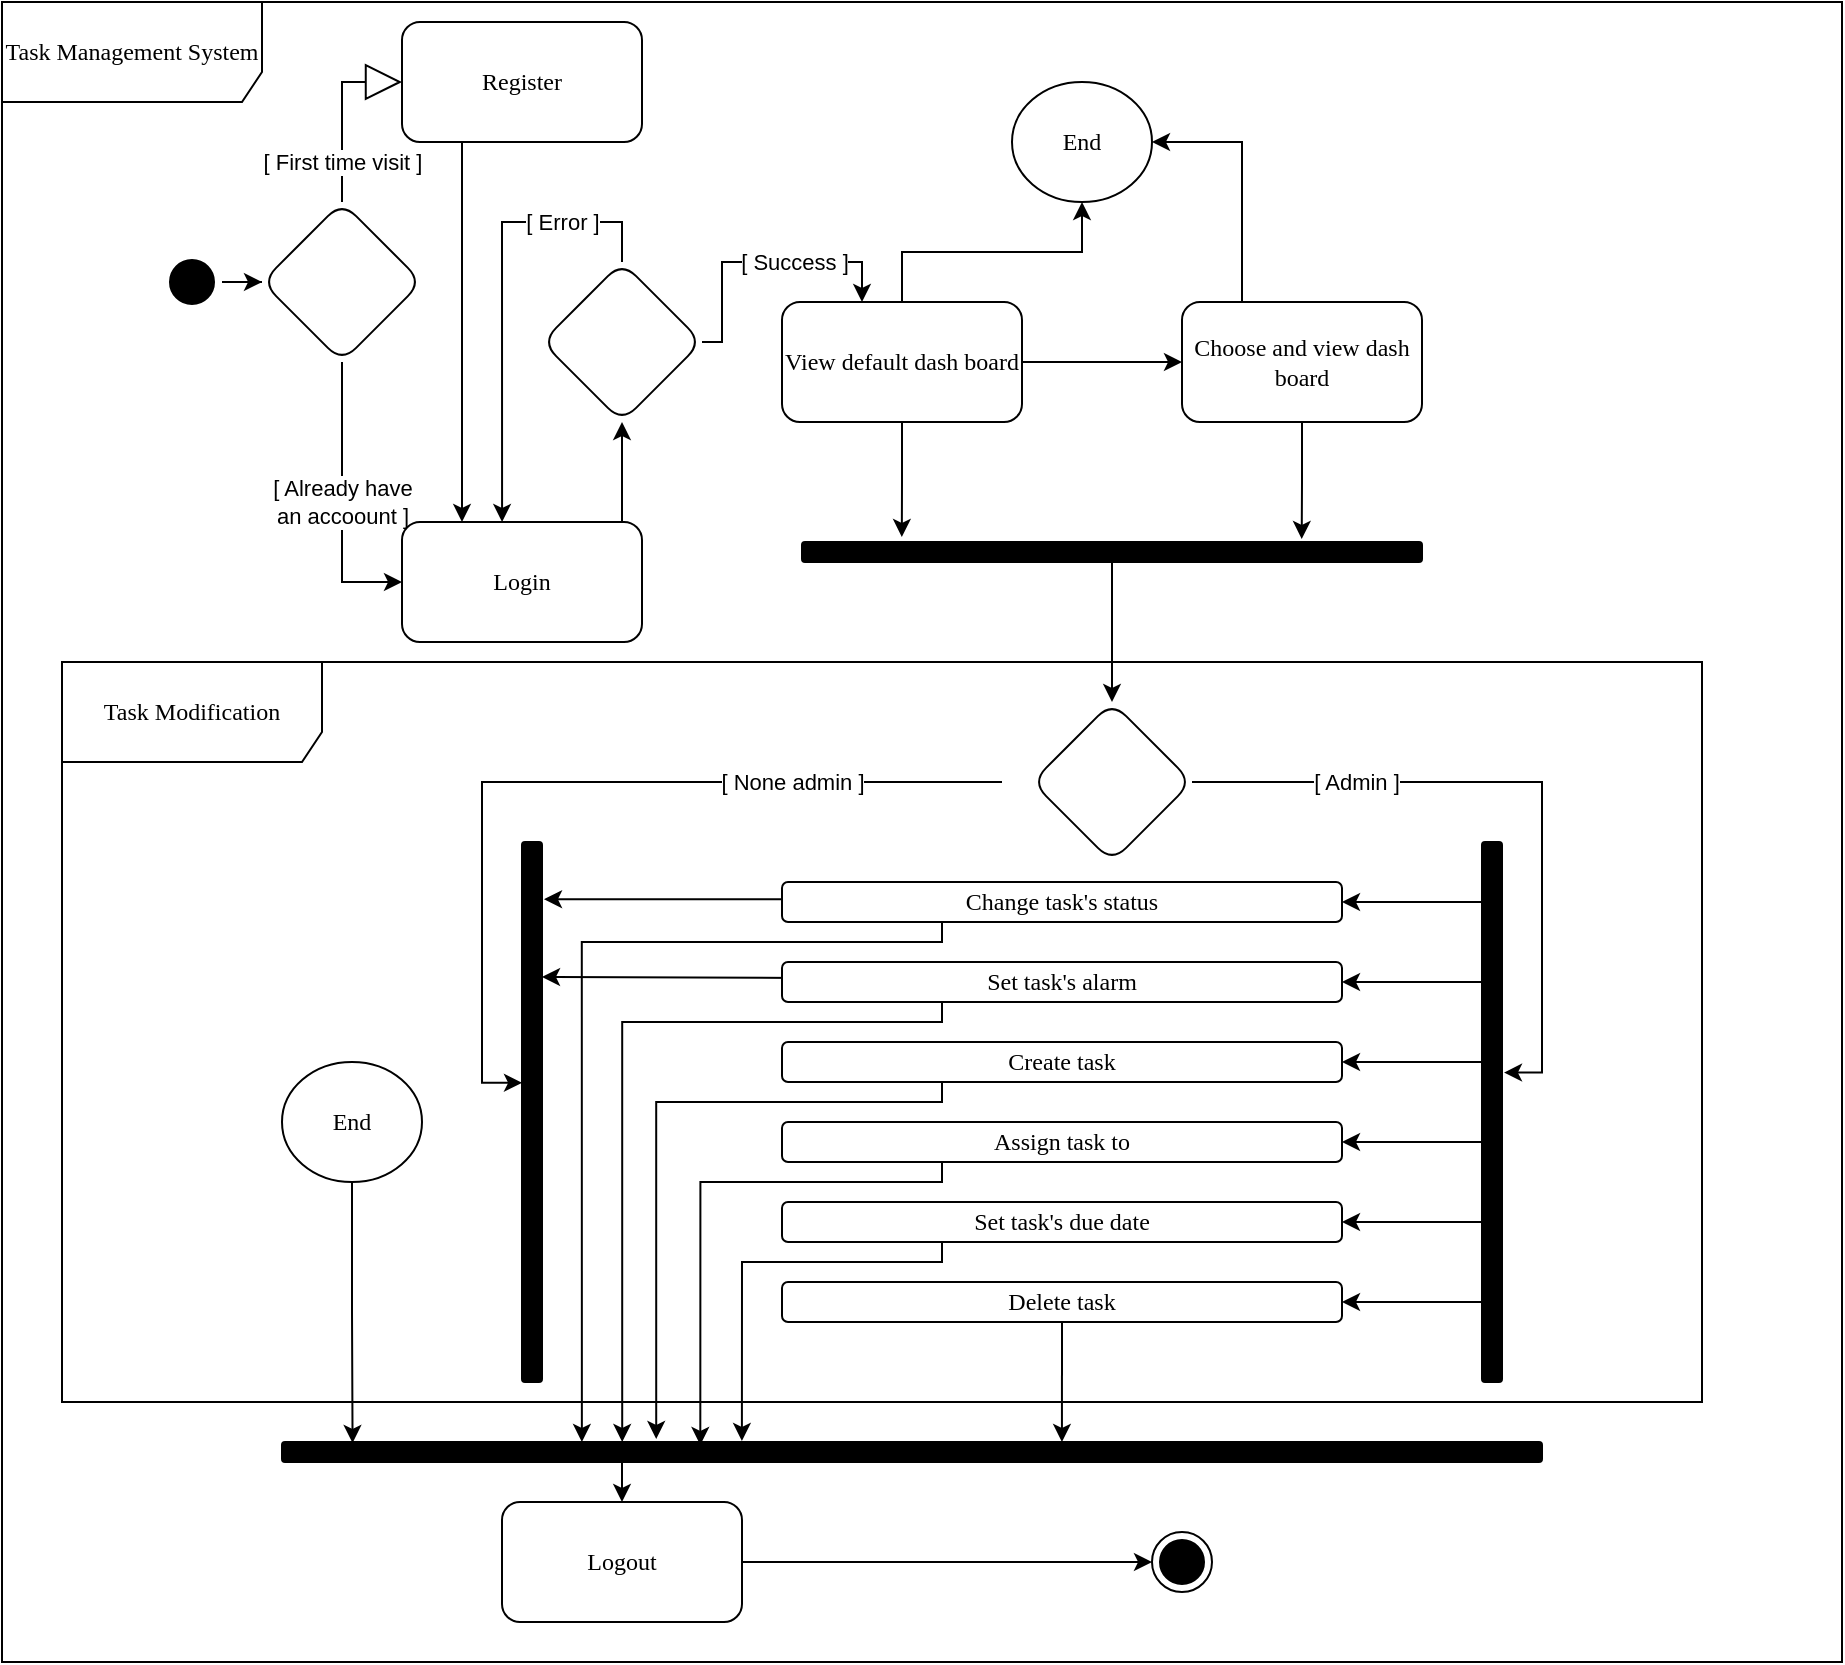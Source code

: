 <mxfile version="20.4.2" type="device"><diagram name="Page-1" id="58cdce13-f638-feb5-8d6f-7d28b1aa9fa0"><mxGraphModel dx="1248" dy="838" grid="1" gridSize="10" guides="1" tooltips="1" connect="1" arrows="1" fold="1" page="1" pageScale="1" pageWidth="1100" pageHeight="850" background="none" math="0" shadow="0"><root><mxCell id="0"/><mxCell id="1" parent="0"/><mxCell id="2a3bc250acf0617d-8" value="Task Management System" style="shape=umlFrame;whiteSpace=wrap;html=1;rounded=1;shadow=0;comic=0;labelBackgroundColor=none;strokeWidth=1;fontFamily=Verdana;fontSize=12;align=center;width=130;height=50;" parent="1" vertex="1"><mxGeometry x="10" y="10" width="920" height="830" as="geometry"/></mxCell><mxCell id="2AW8WpcrXvLGTjlGE179-4" value="" style="edgeStyle=orthogonalEdgeStyle;rounded=0;orthogonalLoop=1;jettySize=auto;html=1;strokeColor=#000000;" edge="1" parent="1" source="382b91b5511bd0f7-1" target="2AW8WpcrXvLGTjlGE179-3"><mxGeometry relative="1" as="geometry"/></mxCell><mxCell id="382b91b5511bd0f7-1" value="" style="ellipse;html=1;shape=startState;fillColor=#000000;strokeColor=#000000;rounded=1;shadow=0;comic=0;labelBackgroundColor=none;fontFamily=Verdana;fontSize=12;fontColor=#000000;align=center;direction=south;" parent="1" vertex="1"><mxGeometry x="90" y="135" width="30" height="30" as="geometry"/></mxCell><mxCell id="2AW8WpcrXvLGTjlGE179-14" value="[ Already have&lt;br&gt;an accoount ]" style="edgeStyle=orthogonalEdgeStyle;rounded=0;orthogonalLoop=1;jettySize=auto;html=1;strokeColor=#000000;" edge="1" parent="1" source="2AW8WpcrXvLGTjlGE179-3" target="2AW8WpcrXvLGTjlGE179-13"><mxGeometry relative="1" as="geometry"><Array as="points"><mxPoint x="180" y="300"/></Array></mxGeometry></mxCell><mxCell id="2AW8WpcrXvLGTjlGE179-3" value="" style="rhombus;whiteSpace=wrap;html=1;fontFamily=Verdana;fillColor=#FFFFFF;strokeColor=#000000;fontColor=#000000;rounded=1;shadow=0;comic=0;labelBackgroundColor=none;" vertex="1" parent="1"><mxGeometry x="140" y="110" width="80" height="80" as="geometry"/></mxCell><mxCell id="2AW8WpcrXvLGTjlGE179-15" style="edgeStyle=orthogonalEdgeStyle;rounded=0;orthogonalLoop=1;jettySize=auto;html=1;exitX=0.25;exitY=1;exitDx=0;exitDy=0;entryX=0.25;entryY=0;entryDx=0;entryDy=0;strokeColor=#000000;" edge="1" parent="1" source="2AW8WpcrXvLGTjlGE179-5" target="2AW8WpcrXvLGTjlGE179-13"><mxGeometry relative="1" as="geometry"/></mxCell><mxCell id="2AW8WpcrXvLGTjlGE179-5" value="Register" style="whiteSpace=wrap;html=1;fontFamily=Verdana;fillColor=#FFFFFF;strokeColor=#000000;fontColor=#000000;rounded=1;shadow=0;comic=0;labelBackgroundColor=none;" vertex="1" parent="1"><mxGeometry x="210" y="20" width="120" height="60" as="geometry"/></mxCell><mxCell id="2AW8WpcrXvLGTjlGE179-11" value="[ First time visit ]" style="endArrow=block;endSize=16;endFill=0;html=1;rounded=0;exitX=0.5;exitY=0;exitDx=0;exitDy=0;entryX=0;entryY=0.5;entryDx=0;entryDy=0;strokeColor=#000000;" edge="1" parent="1"><mxGeometry x="-0.556" width="160" relative="1" as="geometry"><mxPoint x="180" y="110" as="sourcePoint"/><mxPoint x="210" y="50" as="targetPoint"/><Array as="points"><mxPoint x="180" y="50"/></Array><mxPoint as="offset"/></mxGeometry></mxCell><mxCell id="2AW8WpcrXvLGTjlGE179-17" value="" style="edgeStyle=orthogonalEdgeStyle;rounded=0;orthogonalLoop=1;jettySize=auto;html=1;strokeColor=#000000;" edge="1" parent="1" source="2AW8WpcrXvLGTjlGE179-13" target="2AW8WpcrXvLGTjlGE179-16"><mxGeometry relative="1" as="geometry"><Array as="points"><mxPoint x="320" y="230"/><mxPoint x="320" y="230"/></Array></mxGeometry></mxCell><mxCell id="2AW8WpcrXvLGTjlGE179-13" value="Login" style="whiteSpace=wrap;html=1;fontFamily=Verdana;fillColor=#FFFFFF;strokeColor=#000000;fontColor=#000000;rounded=1;shadow=0;comic=0;labelBackgroundColor=none;" vertex="1" parent="1"><mxGeometry x="210" y="270" width="120" height="60" as="geometry"/></mxCell><mxCell id="2AW8WpcrXvLGTjlGE179-18" value="[ Error ]" style="edgeStyle=orthogonalEdgeStyle;rounded=0;orthogonalLoop=1;jettySize=auto;html=1;exitX=0.5;exitY=0;exitDx=0;exitDy=0;entryX=0.417;entryY=0;entryDx=0;entryDy=0;entryPerimeter=0;strokeColor=#000000;" edge="1" parent="1" source="2AW8WpcrXvLGTjlGE179-16" target="2AW8WpcrXvLGTjlGE179-13"><mxGeometry x="-0.565" relative="1" as="geometry"><mxPoint as="offset"/></mxGeometry></mxCell><mxCell id="2AW8WpcrXvLGTjlGE179-22" value="[ Success ]" style="edgeStyle=orthogonalEdgeStyle;rounded=0;orthogonalLoop=1;jettySize=auto;html=1;exitX=1;exitY=0.5;exitDx=0;exitDy=0;strokeColor=#000000;" edge="1" parent="1" source="2AW8WpcrXvLGTjlGE179-16" target="2AW8WpcrXvLGTjlGE179-21"><mxGeometry x="0.222" relative="1" as="geometry"><Array as="points"><mxPoint x="370" y="180"/><mxPoint x="370" y="140"/><mxPoint x="440" y="140"/></Array><mxPoint as="offset"/></mxGeometry></mxCell><mxCell id="2AW8WpcrXvLGTjlGE179-16" value="" style="rhombus;whiteSpace=wrap;html=1;fontFamily=Verdana;fillColor=#FFFFFF;strokeColor=#000000;fontColor=#000000;rounded=1;shadow=0;comic=0;labelBackgroundColor=none;" vertex="1" parent="1"><mxGeometry x="280" y="140" width="80" height="80" as="geometry"/></mxCell><mxCell id="2AW8WpcrXvLGTjlGE179-24" value="" style="edgeStyle=orthogonalEdgeStyle;rounded=0;orthogonalLoop=1;jettySize=auto;html=1;strokeColor=#000000;" edge="1" parent="1" source="2AW8WpcrXvLGTjlGE179-21" target="2AW8WpcrXvLGTjlGE179-23"><mxGeometry relative="1" as="geometry"/></mxCell><mxCell id="2AW8WpcrXvLGTjlGE179-26" value="" style="edgeStyle=orthogonalEdgeStyle;rounded=0;orthogonalLoop=1;jettySize=auto;html=1;strokeColor=#000000;" edge="1" parent="1" source="2AW8WpcrXvLGTjlGE179-21" target="2AW8WpcrXvLGTjlGE179-25"><mxGeometry relative="1" as="geometry"/></mxCell><mxCell id="2AW8WpcrXvLGTjlGE179-35" style="edgeStyle=orthogonalEdgeStyle;rounded=0;orthogonalLoop=1;jettySize=auto;html=1;exitX=0.5;exitY=1;exitDx=0;exitDy=0;entryX=0.161;entryY=-0.25;entryDx=0;entryDy=0;entryPerimeter=0;strokeColor=#000000;" edge="1" parent="1" source="2AW8WpcrXvLGTjlGE179-21" target="2AW8WpcrXvLGTjlGE179-31"><mxGeometry relative="1" as="geometry"/></mxCell><mxCell id="2AW8WpcrXvLGTjlGE179-21" value="View default dash board" style="rounded=1;whiteSpace=wrap;html=1;fontFamily=Verdana;fillColor=#FFFFFF;strokeColor=#000000;fontColor=#000000;shadow=0;comic=0;labelBackgroundColor=none;" vertex="1" parent="1"><mxGeometry x="400" y="160" width="120" height="60" as="geometry"/></mxCell><mxCell id="2AW8WpcrXvLGTjlGE179-23" value="End" style="ellipse;whiteSpace=wrap;html=1;fontFamily=Verdana;fillColor=#FFFFFF;strokeColor=#000000;fontColor=#000000;rounded=1;shadow=0;comic=0;labelBackgroundColor=none;" vertex="1" parent="1"><mxGeometry x="515" y="50" width="70" height="60" as="geometry"/></mxCell><mxCell id="2AW8WpcrXvLGTjlGE179-27" style="edgeStyle=orthogonalEdgeStyle;rounded=0;orthogonalLoop=1;jettySize=auto;html=1;exitX=0.25;exitY=0;exitDx=0;exitDy=0;entryX=1;entryY=0.5;entryDx=0;entryDy=0;strokeColor=#000000;" edge="1" parent="1" source="2AW8WpcrXvLGTjlGE179-25" target="2AW8WpcrXvLGTjlGE179-23"><mxGeometry relative="1" as="geometry"/></mxCell><mxCell id="2AW8WpcrXvLGTjlGE179-36" style="edgeStyle=orthogonalEdgeStyle;rounded=0;orthogonalLoop=1;jettySize=auto;html=1;exitX=0.5;exitY=1;exitDx=0;exitDy=0;entryX=0.806;entryY=-0.15;entryDx=0;entryDy=0;entryPerimeter=0;strokeColor=#000000;" edge="1" parent="1" source="2AW8WpcrXvLGTjlGE179-25" target="2AW8WpcrXvLGTjlGE179-31"><mxGeometry relative="1" as="geometry"/></mxCell><mxCell id="2AW8WpcrXvLGTjlGE179-25" value="Choose and view dash board" style="whiteSpace=wrap;html=1;fontFamily=Verdana;fillColor=#FFFFFF;strokeColor=#000000;fontColor=#000000;rounded=1;shadow=0;comic=0;labelBackgroundColor=none;" vertex="1" parent="1"><mxGeometry x="600" y="160" width="120" height="60" as="geometry"/></mxCell><mxCell id="2AW8WpcrXvLGTjlGE179-76" style="edgeStyle=orthogonalEdgeStyle;rounded=0;orthogonalLoop=1;jettySize=auto;html=1;exitX=0.5;exitY=1;exitDx=0;exitDy=0;entryX=0.5;entryY=0;entryDx=0;entryDy=0;strokeColor=#000000;" edge="1" parent="1" source="2AW8WpcrXvLGTjlGE179-31" target="2AW8WpcrXvLGTjlGE179-38"><mxGeometry relative="1" as="geometry"/></mxCell><mxCell id="2AW8WpcrXvLGTjlGE179-31" value="" style="whiteSpace=wrap;html=1;fontFamily=Verdana;fillColor=#000000;strokeColor=#000000;fontColor=#000000;rounded=1;shadow=0;comic=0;labelBackgroundColor=none;" vertex="1" parent="1"><mxGeometry x="410" y="280" width="310" height="10" as="geometry"/></mxCell><mxCell id="2AW8WpcrXvLGTjlGE179-44" value="[ None admin ]" style="edgeStyle=orthogonalEdgeStyle;rounded=0;orthogonalLoop=1;jettySize=auto;html=1;exitX=0;exitY=0.5;exitDx=0;exitDy=0;entryX=0;entryY=0.446;entryDx=0;entryDy=0;strokeColor=#000000;entryPerimeter=0;" edge="1" parent="1" target="2AW8WpcrXvLGTjlGE179-64"><mxGeometry x="-0.513" relative="1" as="geometry"><mxPoint x="510" y="400" as="sourcePoint"/><mxPoint x="390" y="550" as="targetPoint"/><Array as="points"><mxPoint x="250" y="400"/><mxPoint x="250" y="550"/></Array><mxPoint as="offset"/></mxGeometry></mxCell><mxCell id="2AW8WpcrXvLGTjlGE179-46" value="[ Admin ]" style="edgeStyle=orthogonalEdgeStyle;rounded=0;orthogonalLoop=1;jettySize=auto;html=1;strokeColor=#000000;entryX=1.1;entryY=0.427;entryDx=0;entryDy=0;entryPerimeter=0;exitX=1;exitY=0.5;exitDx=0;exitDy=0;" edge="1" parent="1" source="2AW8WpcrXvLGTjlGE179-38" target="2AW8WpcrXvLGTjlGE179-49"><mxGeometry x="-0.521" relative="1" as="geometry"><mxPoint x="590" y="400" as="sourcePoint"/><mxPoint x="800" y="390" as="targetPoint"/><mxPoint as="offset"/></mxGeometry></mxCell><mxCell id="2AW8WpcrXvLGTjlGE179-38" value="" style="rhombus;whiteSpace=wrap;html=1;fontFamily=Verdana;fillColor=#FFFFFF;strokeColor=#000000;fontColor=#000000;rounded=1;shadow=0;comic=0;labelBackgroundColor=none;" vertex="1" parent="1"><mxGeometry x="525" y="360" width="80" height="80" as="geometry"/></mxCell><mxCell id="2AW8WpcrXvLGTjlGE179-98" style="edgeStyle=orthogonalEdgeStyle;rounded=0;orthogonalLoop=1;jettySize=auto;html=1;exitX=0.25;exitY=1;exitDx=0;exitDy=0;entryX=0.297;entryY=-0.15;entryDx=0;entryDy=0;entryPerimeter=0;strokeColor=#000000;" edge="1" parent="1" source="2AW8WpcrXvLGTjlGE179-47" target="2AW8WpcrXvLGTjlGE179-73"><mxGeometry relative="1" as="geometry"><Array as="points"><mxPoint x="480" y="560"/><mxPoint x="337" y="560"/></Array></mxGeometry></mxCell><mxCell id="2AW8WpcrXvLGTjlGE179-47" value="Create task" style="whiteSpace=wrap;html=1;fontFamily=Verdana;fillColor=#FFFFFF;strokeColor=#000000;fontColor=#000000;rounded=1;shadow=0;comic=0;labelBackgroundColor=none;" vertex="1" parent="1"><mxGeometry x="400" y="530" width="280" height="20" as="geometry"/></mxCell><mxCell id="2AW8WpcrXvLGTjlGE179-68" style="edgeStyle=orthogonalEdgeStyle;rounded=0;orthogonalLoop=1;jettySize=auto;html=1;exitX=0;exitY=0.75;exitDx=0;exitDy=0;entryX=1;entryY=0.5;entryDx=0;entryDy=0;strokeColor=#000000;" edge="1" parent="1" source="2AW8WpcrXvLGTjlGE179-49" target="2AW8WpcrXvLGTjlGE179-55"><mxGeometry relative="1" as="geometry"><Array as="points"><mxPoint x="760" y="660"/></Array></mxGeometry></mxCell><mxCell id="2AW8WpcrXvLGTjlGE179-69" style="edgeStyle=orthogonalEdgeStyle;rounded=0;orthogonalLoop=1;jettySize=auto;html=1;exitX=0;exitY=0.5;exitDx=0;exitDy=0;entryX=1;entryY=0.5;entryDx=0;entryDy=0;strokeColor=#000000;" edge="1" parent="1" source="2AW8WpcrXvLGTjlGE179-49" target="2AW8WpcrXvLGTjlGE179-53"><mxGeometry relative="1" as="geometry"><Array as="points"><mxPoint x="760" y="580"/></Array></mxGeometry></mxCell><mxCell id="2AW8WpcrXvLGTjlGE179-90" style="edgeStyle=orthogonalEdgeStyle;rounded=0;orthogonalLoop=1;jettySize=auto;html=1;exitX=0;exitY=0.25;exitDx=0;exitDy=0;entryX=1;entryY=0.5;entryDx=0;entryDy=0;strokeColor=#000000;" edge="1" parent="1" source="2AW8WpcrXvLGTjlGE179-49" target="2AW8WpcrXvLGTjlGE179-54"><mxGeometry relative="1" as="geometry"><Array as="points"><mxPoint x="750" y="460"/></Array></mxGeometry></mxCell><mxCell id="2AW8WpcrXvLGTjlGE179-93" style="edgeStyle=orthogonalEdgeStyle;rounded=0;orthogonalLoop=1;jettySize=auto;html=1;exitX=0;exitY=0.5;exitDx=0;exitDy=0;entryX=1;entryY=0.5;entryDx=0;entryDy=0;strokeColor=#000000;" edge="1" parent="1" source="2AW8WpcrXvLGTjlGE179-49" target="2AW8WpcrXvLGTjlGE179-47"><mxGeometry relative="1" as="geometry"><Array as="points"><mxPoint x="750" y="540"/></Array></mxGeometry></mxCell><mxCell id="2AW8WpcrXvLGTjlGE179-94" style="edgeStyle=orthogonalEdgeStyle;rounded=0;orthogonalLoop=1;jettySize=auto;html=1;exitX=0;exitY=0.75;exitDx=0;exitDy=0;entryX=1;entryY=0.5;entryDx=0;entryDy=0;strokeColor=#000000;" edge="1" parent="1" source="2AW8WpcrXvLGTjlGE179-49" target="2AW8WpcrXvLGTjlGE179-50"><mxGeometry relative="1" as="geometry"><Array as="points"><mxPoint x="750" y="620"/></Array></mxGeometry></mxCell><mxCell id="2AW8WpcrXvLGTjlGE179-104" style="edgeStyle=orthogonalEdgeStyle;rounded=0;orthogonalLoop=1;jettySize=auto;html=1;exitX=0;exitY=0.25;exitDx=0;exitDy=0;entryX=1;entryY=0.5;entryDx=0;entryDy=0;strokeColor=#000000;" edge="1" parent="1" source="2AW8WpcrXvLGTjlGE179-49" target="2AW8WpcrXvLGTjlGE179-52"><mxGeometry relative="1" as="geometry"><Array as="points"><mxPoint x="750" y="500"/></Array></mxGeometry></mxCell><mxCell id="2AW8WpcrXvLGTjlGE179-49" value="" style="whiteSpace=wrap;html=1;fontFamily=Verdana;fillColor=#000000;strokeColor=#000000;fontColor=#000000;rounded=1;shadow=0;comic=0;labelBackgroundColor=none;" vertex="1" parent="1"><mxGeometry x="750" y="430" width="10" height="270" as="geometry"/></mxCell><mxCell id="2AW8WpcrXvLGTjlGE179-100" style="edgeStyle=orthogonalEdgeStyle;rounded=0;orthogonalLoop=1;jettySize=auto;html=1;exitX=0.25;exitY=1;exitDx=0;exitDy=0;entryX=0.365;entryY=-0.05;entryDx=0;entryDy=0;entryPerimeter=0;strokeColor=#000000;" edge="1" parent="1" source="2AW8WpcrXvLGTjlGE179-50" target="2AW8WpcrXvLGTjlGE179-73"><mxGeometry relative="1" as="geometry"><Array as="points"><mxPoint x="480" y="640"/><mxPoint x="380" y="640"/></Array></mxGeometry></mxCell><mxCell id="2AW8WpcrXvLGTjlGE179-50" value="Set task's due date" style="whiteSpace=wrap;html=1;fontFamily=Verdana;fillColor=#FFFFFF;strokeColor=#000000;fontColor=#000000;rounded=1;shadow=0;comic=0;labelBackgroundColor=none;" vertex="1" parent="1"><mxGeometry x="400" y="610" width="280" height="20" as="geometry"/></mxCell><mxCell id="2AW8WpcrXvLGTjlGE179-87" style="edgeStyle=orthogonalEdgeStyle;rounded=0;orthogonalLoop=1;jettySize=auto;html=1;exitX=0;exitY=0.5;exitDx=0;exitDy=0;entryX=1;entryY=0.25;entryDx=0;entryDy=0;strokeColor=#000000;" edge="1" parent="1" source="2AW8WpcrXvLGTjlGE179-52" target="2AW8WpcrXvLGTjlGE179-64"><mxGeometry relative="1" as="geometry"><Array as="points"><mxPoint x="410" y="498"/><mxPoint x="325" y="498"/></Array></mxGeometry></mxCell><mxCell id="2AW8WpcrXvLGTjlGE179-97" style="edgeStyle=orthogonalEdgeStyle;rounded=0;orthogonalLoop=1;jettySize=auto;html=1;exitX=0.25;exitY=1;exitDx=0;exitDy=0;entryX=0.27;entryY=0;entryDx=0;entryDy=0;entryPerimeter=0;strokeColor=#000000;" edge="1" parent="1" source="2AW8WpcrXvLGTjlGE179-52" target="2AW8WpcrXvLGTjlGE179-73"><mxGeometry relative="1" as="geometry"><Array as="points"><mxPoint x="480" y="520"/><mxPoint x="320" y="520"/></Array></mxGeometry></mxCell><mxCell id="2AW8WpcrXvLGTjlGE179-52" value="Set task's alarm&lt;span style=&quot;color: rgba(0, 0, 0, 0); font-family: monospace; font-size: 0px; text-align: start;&quot;&gt;%3CmxGraphModel%3E%3Croot%3E%3CmxCell%20id%3D%220%22%2F%3E%3CmxCell%20id%3D%221%22%20parent%3D%220%22%2F%3E%3CmxCell%20id%3D%222%22%20value%3D%22Set%20task's%20due%20date%22%20style%3D%22whiteSpace%3Dwrap%3Bhtml%3D1%3BfontFamily%3DVerdana%3BfillColor%3D%23FFFFFF%3BstrokeColor%3D%23000000%3BfontColor%3D%23000000%3Brounded%3D1%3Bshadow%3D0%3Bcomic%3D0%3BlabelBackgroundColor%3Dnone%3B%22%20vertex%3D%221%22%20parent%3D%221%22%3E%3CmxGeometry%20x%3D%22210%22%20y%3D%22480%22%20width%3D%22280%22%20height%3D%2220%22%20as%3D%22geometry%22%2F%3E%3C%2FmxCell%3E%3C%2Froot%3E%3C%2FmxGraphModel%3E&lt;/span&gt;" style="whiteSpace=wrap;html=1;fontFamily=Verdana;fillColor=#FFFFFF;strokeColor=#000000;fontColor=#000000;rounded=1;shadow=0;comic=0;labelBackgroundColor=none;" vertex="1" parent="1"><mxGeometry x="400" y="490" width="280" height="20" as="geometry"/></mxCell><mxCell id="2AW8WpcrXvLGTjlGE179-99" style="edgeStyle=orthogonalEdgeStyle;rounded=0;orthogonalLoop=1;jettySize=auto;html=1;exitX=0.25;exitY=1;exitDx=0;exitDy=0;entryX=0.332;entryY=0.15;entryDx=0;entryDy=0;entryPerimeter=0;strokeColor=#000000;" edge="1" parent="1" source="2AW8WpcrXvLGTjlGE179-53" target="2AW8WpcrXvLGTjlGE179-73"><mxGeometry relative="1" as="geometry"><Array as="points"><mxPoint x="480" y="600"/><mxPoint x="359" y="600"/></Array></mxGeometry></mxCell><mxCell id="2AW8WpcrXvLGTjlGE179-53" value="Assign task to" style="whiteSpace=wrap;html=1;fontFamily=Verdana;fillColor=#FFFFFF;strokeColor=#000000;fontColor=#000000;rounded=1;shadow=0;comic=0;labelBackgroundColor=none;" vertex="1" parent="1"><mxGeometry x="400" y="570" width="280" height="20" as="geometry"/></mxCell><mxCell id="2AW8WpcrXvLGTjlGE179-86" style="edgeStyle=orthogonalEdgeStyle;rounded=0;orthogonalLoop=1;jettySize=auto;html=1;exitX=0;exitY=0.5;exitDx=0;exitDy=0;entryX=1.1;entryY=0.106;entryDx=0;entryDy=0;entryPerimeter=0;strokeColor=#000000;" edge="1" parent="1" source="2AW8WpcrXvLGTjlGE179-54" target="2AW8WpcrXvLGTjlGE179-64"><mxGeometry relative="1" as="geometry"><Array as="points"><mxPoint x="410" y="459"/></Array></mxGeometry></mxCell><mxCell id="2AW8WpcrXvLGTjlGE179-96" style="edgeStyle=orthogonalEdgeStyle;rounded=0;orthogonalLoop=1;jettySize=auto;html=1;exitX=0.25;exitY=1;exitDx=0;exitDy=0;entryX=0.238;entryY=0;entryDx=0;entryDy=0;entryPerimeter=0;strokeColor=#000000;" edge="1" parent="1" source="2AW8WpcrXvLGTjlGE179-54" target="2AW8WpcrXvLGTjlGE179-73"><mxGeometry relative="1" as="geometry"><Array as="points"><mxPoint x="480" y="480"/><mxPoint x="300" y="480"/></Array></mxGeometry></mxCell><mxCell id="2AW8WpcrXvLGTjlGE179-54" value="Change task's status&lt;span style=&quot;color: rgba(0, 0, 0, 0); font-family: monospace; font-size: 0px; text-align: start;&quot;&gt;%3CmxGraphModel%3E%3Croot%3E%3CmxCell%20id%3D%220%22%2F%3E%3CmxCell%20id%3D%221%22%20parent%3D%220%22%2F%3E%3CmxCell%20id%3D%222%22%20value%3D%22Set%20task's%20due%20date%22%20style%3D%22whiteSpace%3Dwrap%3Bhtml%3D1%3BfontFamily%3DVerdana%3BfillColor%3D%23FFFFFF%3BstrokeColor%3D%23000000%3BfontColor%3D%23000000%3Brounded%3D1%3Bshadow%3D0%3Bcomic%3D0%3BlabelBackgroundColor%3Dnone%3B%22%20vertex%3D%221%22%20parent%3D%221%22%3E%3CmxGeometry%20x%3D%22210%22%20y%3D%22480%22%20width%3D%22280%22%20height%3D%2220%22%20as%3D%22geometry%22%2F%3E%3C%2FmxCell%3E%3C%2Froot%3E%3C%2FmxGraphModel%3E&lt;/span&gt;" style="whiteSpace=wrap;html=1;fontFamily=Verdana;fillColor=#FFFFFF;strokeColor=#000000;fontColor=#000000;rounded=1;shadow=0;comic=0;labelBackgroundColor=none;" vertex="1" parent="1"><mxGeometry x="400" y="450" width="280" height="20" as="geometry"/></mxCell><mxCell id="2AW8WpcrXvLGTjlGE179-103" style="edgeStyle=orthogonalEdgeStyle;rounded=0;orthogonalLoop=1;jettySize=auto;html=1;exitX=0.5;exitY=1;exitDx=0;exitDy=0;entryX=0.619;entryY=0;entryDx=0;entryDy=0;entryPerimeter=0;strokeColor=#000000;" edge="1" parent="1" source="2AW8WpcrXvLGTjlGE179-55" target="2AW8WpcrXvLGTjlGE179-73"><mxGeometry relative="1" as="geometry"/></mxCell><mxCell id="2AW8WpcrXvLGTjlGE179-55" value="Delete task" style="whiteSpace=wrap;html=1;fontFamily=Verdana;fillColor=#FFFFFF;strokeColor=#000000;fontColor=#000000;rounded=1;shadow=0;comic=0;labelBackgroundColor=none;" vertex="1" parent="1"><mxGeometry x="400" y="650" width="280" height="20" as="geometry"/></mxCell><mxCell id="2AW8WpcrXvLGTjlGE179-64" value="" style="whiteSpace=wrap;html=1;fontFamily=Verdana;fillColor=#000000;strokeColor=#000000;fontColor=#000000;rounded=1;shadow=0;comic=0;labelBackgroundColor=none;" vertex="1" parent="1"><mxGeometry x="270" y="430" width="10" height="270" as="geometry"/></mxCell><mxCell id="2AW8WpcrXvLGTjlGE179-114" style="edgeStyle=orthogonalEdgeStyle;rounded=0;orthogonalLoop=1;jettySize=auto;html=1;exitX=0.25;exitY=1;exitDx=0;exitDy=0;entryX=0.5;entryY=0;entryDx=0;entryDy=0;strokeColor=#000000;" edge="1" parent="1" source="2AW8WpcrXvLGTjlGE179-73" target="2AW8WpcrXvLGTjlGE179-108"><mxGeometry relative="1" as="geometry"/></mxCell><mxCell id="2AW8WpcrXvLGTjlGE179-73" value="" style="whiteSpace=wrap;html=1;fontFamily=Verdana;fillColor=#000000;strokeColor=#000000;fontColor=#000000;rounded=1;shadow=0;comic=0;labelBackgroundColor=none;" vertex="1" parent="1"><mxGeometry x="150" y="730" width="630" height="10" as="geometry"/></mxCell><mxCell id="2AW8WpcrXvLGTjlGE179-107" style="edgeStyle=orthogonalEdgeStyle;rounded=0;orthogonalLoop=1;jettySize=auto;html=1;exitX=0.5;exitY=1;exitDx=0;exitDy=0;entryX=0.056;entryY=0.05;entryDx=0;entryDy=0;entryPerimeter=0;strokeColor=#000000;" edge="1" parent="1" source="2AW8WpcrXvLGTjlGE179-106" target="2AW8WpcrXvLGTjlGE179-73"><mxGeometry relative="1" as="geometry"/></mxCell><mxCell id="2AW8WpcrXvLGTjlGE179-106" value="End" style="ellipse;whiteSpace=wrap;html=1;fontFamily=Verdana;fillColor=#FFFFFF;strokeColor=#000000;fontColor=#000000;rounded=1;shadow=0;comic=0;labelBackgroundColor=none;" vertex="1" parent="1"><mxGeometry x="150" y="540" width="70" height="60" as="geometry"/></mxCell><mxCell id="2AW8WpcrXvLGTjlGE179-111" value="" style="edgeStyle=orthogonalEdgeStyle;rounded=0;orthogonalLoop=1;jettySize=auto;html=1;strokeColor=#000000;entryX=0;entryY=0.5;entryDx=0;entryDy=0;" edge="1" parent="1" source="2AW8WpcrXvLGTjlGE179-108" target="2AW8WpcrXvLGTjlGE179-112"><mxGeometry relative="1" as="geometry"><mxPoint x="460" y="790" as="targetPoint"/></mxGeometry></mxCell><mxCell id="2AW8WpcrXvLGTjlGE179-108" value="Logout" style="whiteSpace=wrap;html=1;fontFamily=Verdana;fillColor=#FFFFFF;strokeColor=#000000;fontColor=#000000;rounded=1;shadow=0;comic=0;labelBackgroundColor=none;" vertex="1" parent="1"><mxGeometry x="260" y="760" width="120" height="60" as="geometry"/></mxCell><mxCell id="2AW8WpcrXvLGTjlGE179-112" value="" style="ellipse;html=1;shape=endState;fillColor=#000000;strokeColor=#000000;" vertex="1" parent="1"><mxGeometry x="585" y="775" width="30" height="30" as="geometry"/></mxCell><mxCell id="2AW8WpcrXvLGTjlGE179-113" value="Task Modification" style="shape=umlFrame;whiteSpace=wrap;html=1;rounded=1;shadow=0;comic=0;labelBackgroundColor=none;strokeWidth=1;fontFamily=Verdana;fontSize=12;align=center;width=130;height=50;" vertex="1" parent="1"><mxGeometry x="40" y="340" width="820" height="370" as="geometry"/></mxCell></root></mxGraphModel></diagram></mxfile>